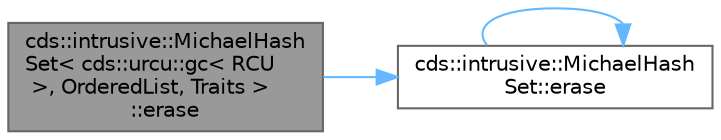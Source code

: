 digraph "cds::intrusive::MichaelHashSet&lt; cds::urcu::gc&lt; RCU &gt;, OrderedList, Traits &gt;::erase"
{
 // LATEX_PDF_SIZE
  bgcolor="transparent";
  edge [fontname=Helvetica,fontsize=10,labelfontname=Helvetica,labelfontsize=10];
  node [fontname=Helvetica,fontsize=10,shape=box,height=0.2,width=0.4];
  rankdir="LR";
  Node1 [id="Node000001",label="cds::intrusive::MichaelHash\lSet\< cds::urcu::gc\< RCU\l \>, OrderedList, Traits \>\l::erase",height=0.2,width=0.4,color="gray40", fillcolor="grey60", style="filled", fontcolor="black",tooltip="Deletes the item from the set"];
  Node1 -> Node2 [id="edge1_Node000001_Node000002",color="steelblue1",style="solid",tooltip=" "];
  Node2 [id="Node000002",label="cds::intrusive::MichaelHash\lSet::erase",height=0.2,width=0.4,color="grey40", fillcolor="white", style="filled",URL="$classcds_1_1intrusive_1_1_michael_hash_set.html#a0ddc1627414fcda196c1f0ad86f7a41a",tooltip="Deletes the item from the set"];
  Node2 -> Node2 [id="edge2_Node000002_Node000002",color="steelblue1",style="solid",tooltip=" "];
}
